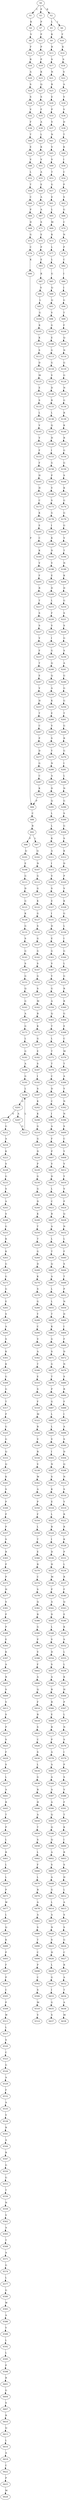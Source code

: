 strict digraph  {
	S0 -> S1 [ label = C ];
	S0 -> S2 [ label = R ];
	S0 -> S3 [ label = P ];
	S1 -> S4 [ label = K ];
	S2 -> S5 [ label = L ];
	S2 -> S6 [ label = I ];
	S3 -> S7 [ label = P ];
	S4 -> S8 [ label = V ];
	S5 -> S9 [ label = K ];
	S6 -> S10 [ label = F ];
	S7 -> S11 [ label = P ];
	S8 -> S12 [ label = F ];
	S9 -> S13 [ label = R ];
	S10 -> S14 [ label = K ];
	S11 -> S15 [ label = P ];
	S12 -> S16 [ label = R ];
	S13 -> S17 [ label = S ];
	S14 -> S18 [ label = S ];
	S15 -> S19 [ label = P ];
	S16 -> S20 [ label = A ];
	S17 -> S21 [ label = N ];
	S18 -> S22 [ label = S ];
	S19 -> S23 [ label = K ];
	S20 -> S24 [ label = S ];
	S21 -> S25 [ label = R ];
	S22 -> S26 [ label = A ];
	S23 -> S27 [ label = Q ];
	S24 -> S28 [ label = S ];
	S25 -> S29 [ label = E ];
	S26 -> S30 [ label = V ];
	S27 -> S31 [ label = S ];
	S28 -> S32 [ label = V ];
	S29 -> S33 [ label = P ];
	S30 -> S34 [ label = V ];
	S31 -> S35 [ label = F ];
	S32 -> S36 [ label = F ];
	S33 -> S37 [ label = V ];
	S34 -> S38 [ label = D ];
	S35 -> S39 [ label = A ];
	S36 -> S40 [ label = T ];
	S37 -> S41 [ label = N ];
	S38 -> S42 [ label = T ];
	S39 -> S43 [ label = L ];
	S40 -> S44 [ label = E ];
	S41 -> S45 [ label = V ];
	S42 -> S46 [ label = K ];
	S43 -> S47 [ label = K ];
	S44 -> S48 [ label = V ];
	S45 -> S49 [ label = V ];
	S46 -> S50 [ label = I ];
	S47 -> S51 [ label = V ];
	S48 -> S52 [ label = L ];
	S49 -> S53 [ label = T ];
	S50 -> S54 [ label = C ];
	S51 -> S55 [ label = A ];
	S52 -> S56 [ label = T ];
	S53 -> S57 [ label = G ];
	S54 -> S58 [ label = P ];
	S55 -> S59 [ label = E ];
	S56 -> S60 [ label = C ];
	S57 -> S61 [ label = E ];
	S58 -> S62 [ label = S ];
	S59 -> S63 [ label = A ];
	S60 -> S64 [ label = P ];
	S61 -> S65 [ label = L ];
	S62 -> S66 [ label = G ];
	S63 -> S67 [ label = A ];
	S64 -> S68 [ label = D ];
	S65 -> S69 [ label = M ];
	S66 -> S70 [ label = C ];
	S67 -> S71 [ label = S ];
	S68 -> S72 [ label = G ];
	S69 -> S73 [ label = K ];
	S70 -> S74 [ label = N ];
	S71 -> S75 [ label = E ];
	S72 -> S76 [ label = C ];
	S73 -> S77 [ label = L ];
	S74 -> S78 [ label = P ];
	S75 -> S79 [ label = P ];
	S76 -> S80 [ label = K ];
	S77 -> S81 [ label = L ];
	S78 -> S82 [ label = C ];
	S79 -> S83 [ label = E ];
	S80 -> S84 [ label = P ];
	S81 -> S85 [ label = G ];
	S82 -> S86 [ label = I ];
	S83 -> S87 [ label = K ];
	S84 -> S88 [ label = C ];
	S85 -> S89 [ label = Q ];
	S86 -> S90 [ label = I ];
	S87 -> S91 [ label = S ];
	S88 -> S92 [ label = R ];
	S89 -> S93 [ label = Q ];
	S90 -> S94 [ label = G ];
	S91 -> S95 [ label = L ];
	S92 -> S96 [ label = P ];
	S92 -> S97 [ label = L ];
	S93 -> S98 [ label = V ];
	S94 -> S99 [ label = T ];
	S95 -> S100 [ label = G ];
	S96 -> S101 [ label = Q ];
	S97 -> S102 [ label = Q ];
	S98 -> S103 [ label = G ];
	S99 -> S104 [ label = F ];
	S100 -> S105 [ label = K ];
	S101 -> S106 [ label = E ];
	S102 -> S107 [ label = N ];
	S103 -> S108 [ label = E ];
	S104 -> S109 [ label = Q ];
	S105 -> S110 [ label = K ];
	S106 -> S111 [ label = G ];
	S107 -> S112 [ label = G ];
	S108 -> S113 [ label = G ];
	S109 -> S114 [ label = N ];
	S110 -> S115 [ label = S ];
	S111 -> S116 [ label = D ];
	S112 -> S117 [ label = G ];
	S113 -> S118 [ label = G ];
	S114 -> S119 [ label = G ];
	S115 -> S120 [ label = D ];
	S116 -> S121 [ label = G ];
	S117 -> S122 [ label = K ];
	S118 -> S123 [ label = V ];
	S119 -> S124 [ label = G ];
	S120 -> S125 [ label = M ];
	S121 -> S126 [ label = K ];
	S122 -> S127 [ label = G ];
	S123 -> S128 [ label = D ];
	S124 -> S129 [ label = N ];
	S125 -> S130 [ label = E ];
	S126 -> S131 [ label = G ];
	S127 -> S132 [ label = S ];
	S128 -> S133 [ label = R ];
	S129 -> S134 [ label = G ];
	S130 -> S135 [ label = S ];
	S131 -> S136 [ label = S ];
	S132 -> S137 [ label = G ];
	S133 -> S138 [ label = L ];
	S134 -> S139 [ label = R ];
	S135 -> S140 [ label = L ];
	S136 -> S141 [ label = G ];
	S137 -> S142 [ label = G ];
	S138 -> S143 [ label = Q ];
	S139 -> S144 [ label = K ];
	S140 -> S145 [ label = V ];
	S141 -> S146 [ label = S ];
	S142 -> S147 [ label = S ];
	S143 -> S148 [ label = H ];
	S144 -> S149 [ label = R ];
	S145 -> S150 [ label = V ];
	S146 -> S151 [ label = G ];
	S147 -> S152 [ label = G ];
	S148 -> S153 [ label = I ];
	S149 -> S154 [ label = G ];
	S150 -> S155 [ label = F ];
	S151 -> S156 [ label = Q ];
	S152 -> S157 [ label = S ];
	S153 -> S158 [ label = G ];
	S154 -> S159 [ label = G ];
	S155 -> S160 [ label = F ];
	S156 -> S161 [ label = G ];
	S157 -> S162 [ label = M ];
	S158 -> S163 [ label = P ];
	S159 -> S164 [ label = S ];
	S160 -> S165 [ label = H ];
	S161 -> S166 [ label = A ];
	S162 -> S167 [ label = R ];
	S163 -> S168 [ label = V ];
	S164 -> S169 [ label = K ];
	S165 -> S170 [ label = H ];
	S166 -> S171 [ label = G ];
	S167 -> S172 [ label = K ];
	S168 -> S173 [ label = S ];
	S169 -> S174 [ label = G ];
	S170 -> S175 [ label = C ];
	S171 -> S176 [ label = L ];
	S172 -> S177 [ label = G ];
	S173 -> S178 [ label = G ];
	S174 -> S179 [ label = G ];
	S175 -> S180 [ label = K ];
	S176 -> S181 [ label = G ];
	S177 -> S182 [ label = E ];
	S178 -> S183 [ label = I ];
	S179 -> S184 [ label = G ];
	S180 -> S185 [ label = E ];
	S181 -> S186 [ label = A ];
	S182 -> S187 [ label = S ];
	S183 -> S188 [ label = K ];
	S184 -> S189 [ label = V ];
	S185 -> S190 [ label = C ];
	S186 -> S191 [ label = G ];
	S187 -> S192 [ label = I ];
	S188 -> S193 [ label = D ];
	S189 -> S194 [ label = T ];
	S190 -> S195 [ label = K ];
	S191 -> S196 [ label = L ];
	S192 -> S197 [ label = S ];
	S193 -> S198 [ label = V ];
	S194 -> S199 [ label = N ];
	S195 -> S200 [ label = V ];
	S196 -> S201 [ label = G ];
	S197 -> S202 [ label = K ];
	S198 -> S203 [ label = E ];
	S199 -> S204 [ label = K ];
	S200 -> S205 [ label = F ];
	S201 -> S206 [ label = S ];
	S201 -> S207 [ label = A ];
	S202 -> S208 [ label = K ];
	S203 -> S209 [ label = D ];
	S204 -> S210 [ label = D ];
	S205 -> S211 [ label = R ];
	S206 -> S212 [ label = G ];
	S207 -> S213 [ label = G ];
	S208 -> S214 [ label = G ];
	S209 -> S215 [ label = L ];
	S210 -> S216 [ label = G ];
	S211 -> S217 [ label = T ];
	S212 -> S218 [ label = A ];
	S213 -> S196 [ label = L ];
	S214 -> S219 [ label = G ];
	S215 -> S220 [ label = F ];
	S216 -> S221 [ label = S ];
	S217 -> S222 [ label = S ];
	S218 -> S223 [ label = K ];
	S219 -> S224 [ label = D ];
	S220 -> S225 [ label = V ];
	S221 -> S226 [ label = S ];
	S222 -> S227 [ label = S ];
	S223 -> S228 [ label = S ];
	S224 -> S229 [ label = P ];
	S225 -> S230 [ label = I ];
	S226 -> S231 [ label = G ];
	S227 -> S232 [ label = V ];
	S228 -> S233 [ label = G ];
	S229 -> S234 [ label = G ];
	S230 -> S235 [ label = G ];
	S231 -> S236 [ label = S ];
	S232 -> S237 [ label = F ];
	S233 -> S238 [ label = S ];
	S234 -> S239 [ label = G ];
	S235 -> S240 [ label = Q ];
	S236 -> S241 [ label = A ];
	S237 -> S242 [ label = T ];
	S238 -> S243 [ label = A ];
	S239 -> S244 [ label = D ];
	S240 -> S245 [ label = Q ];
	S241 -> S246 [ label = G ];
	S242 -> S247 [ label = E ];
	S243 -> S248 [ label = S ];
	S244 -> S249 [ label = K ];
	S245 -> S250 [ label = A ];
	S246 -> S251 [ label = G ];
	S247 -> S252 [ label = V ];
	S248 -> S253 [ label = G ];
	S249 -> S254 [ label = T ];
	S250 -> S255 [ label = K ];
	S251 -> S256 [ label = G ];
	S252 -> S257 [ label = H ];
	S253 -> S258 [ label = K ];
	S254 -> S259 [ label = T ];
	S255 -> S260 [ label = E ];
	S256 -> S261 [ label = T ];
	S257 -> S262 [ label = T ];
	S258 -> S263 [ label = K ];
	S259 -> S264 [ label = G ];
	S260 -> S265 [ label = V ];
	S261 -> S266 [ label = G ];
	S262 -> S267 [ label = C ];
	S263 -> S268 [ label = G ];
	S264 -> S269 [ label = D ];
	S265 -> S270 [ label = S ];
	S266 -> S271 [ label = R ];
	S267 -> S272 [ label = P ];
	S268 -> S273 [ label = G ];
	S269 -> S274 [ label = K ];
	S270 -> S275 [ label = Y ];
	S271 -> S276 [ label = G ];
	S272 -> S277 [ label = D ];
	S273 -> S278 [ label = G ];
	S274 -> S279 [ label = S ];
	S275 -> S280 [ label = N ];
	S276 -> S281 [ label = I ];
	S277 -> S282 [ label = G ];
	S278 -> S283 [ label = E ];
	S279 -> S284 [ label = G ];
	S280 -> S285 [ label = A ];
	S281 -> S286 [ label = L ];
	S282 -> S287 [ label = C ];
	S283 -> S288 [ label = S ];
	S284 -> S289 [ label = Y ];
	S285 -> S290 [ label = D ];
	S286 -> S291 [ label = N ];
	S287 -> S292 [ label = K ];
	S288 -> S293 [ label = A ];
	S289 -> S294 [ label = C ];
	S290 -> S295 [ label = Q ];
	S291 -> S296 [ label = G ];
	S292 -> S84 [ label = P ];
	S293 -> S297 [ label = S ];
	S294 -> S298 [ label = V ];
	S295 -> S299 [ label = L ];
	S296 -> S300 [ label = S ];
	S297 -> S301 [ label = K ];
	S298 -> S302 [ label = A ];
	S299 -> S303 [ label = L ];
	S300 -> S304 [ label = G ];
	S301 -> S305 [ label = K ];
	S302 -> S306 [ label = T ];
	S303 -> S307 [ label = K ];
	S304 -> S308 [ label = S ];
	S305 -> S309 [ label = G ];
	S306 -> S310 [ label = E ];
	S307 -> S311 [ label = A ];
	S308 -> S312 [ label = K ];
	S309 -> S313 [ label = G ];
	S310 -> S314 [ label = S ];
	S311 -> S315 [ label = I ];
	S312 -> S316 [ label = D ];
	S313 -> S317 [ label = T ];
	S314 -> S318 [ label = F ];
	S315 -> S319 [ label = V ];
	S316 -> S320 [ label = P ];
	S317 -> S321 [ label = P ];
	S318 -> S322 [ label = M ];
	S319 -> S323 [ label = S ];
	S320 -> S324 [ label = V ];
	S321 -> S325 [ label = G ];
	S322 -> S326 [ label = R ];
	S323 -> S327 [ label = E ];
	S324 -> S328 [ label = K ];
	S325 -> S329 [ label = G ];
	S326 -> S330 [ label = V ];
	S327 -> S331 [ label = I ];
	S328 -> S332 [ label = G ];
	S329 -> S333 [ label = Q ];
	S330 -> S334 [ label = R ];
	S331 -> S335 [ label = D ];
	S332 -> S336 [ label = L ];
	S333 -> S337 [ label = Q ];
	S334 -> S338 [ label = V ];
	S335 -> S339 [ label = E ];
	S336 -> S340 [ label = I ];
	S337 -> S341 [ label = K ];
	S338 -> S342 [ label = W ];
	S339 -> S343 [ label = G ];
	S340 -> S344 [ label = G ];
	S341 -> S345 [ label = S ];
	S342 -> S346 [ label = A ];
	S343 -> S347 [ label = V ];
	S344 -> S348 [ label = L ];
	S345 -> S349 [ label = P ];
	S346 -> S350 [ label = P ];
	S347 -> S351 [ label = Y ];
	S348 -> S352 [ label = G ];
	S349 -> S353 [ label = P ];
	S350 -> S354 [ label = F ];
	S351 -> S355 [ label = G ];
	S352 -> S356 [ label = R ];
	S353 -> S357 [ label = P ];
	S354 -> S358 [ label = L ];
	S355 -> S359 [ label = A ];
	S356 -> S360 [ label = R ];
	S357 -> S361 [ label = S ];
	S358 -> S362 [ label = T ];
	S359 -> S363 [ label = Q ];
	S360 -> S364 [ label = G ];
	S361 -> S365 [ label = R ];
	S362 -> S366 [ label = E ];
	S363 -> S367 [ label = T ];
	S364 -> S368 [ label = E ];
	S365 -> S369 [ label = P ];
	S366 -> S370 [ label = R ];
	S367 -> S371 [ label = L ];
	S368 -> S372 [ label = C ];
	S369 -> S373 [ label = P ];
	S370 -> S374 [ label = C ];
	S371 -> S375 [ label = T ];
	S372 -> S376 [ label = M ];
	S373 -> S377 [ label = H ];
	S374 -> S378 [ label = S ];
	S375 -> S379 [ label = T ];
	S376 -> S380 [ label = T ];
	S377 -> S381 [ label = S ];
	S378 -> S382 [ label = Q ];
	S379 -> S383 [ label = C ];
	S380 -> S384 [ label = A ];
	S381 -> S385 [ label = P ];
	S382 -> S386 [ label = R ];
	S383 -> S387 [ label = D ];
	S384 -> S388 [ label = Y ];
	S385 -> S389 [ label = P ];
	S386 -> S390 [ label = G ];
	S387 -> S391 [ label = C ];
	S388 -> S392 [ label = N ];
	S389 -> S393 [ label = E ];
	S390 -> S394 [ label = P ];
	S391 -> S395 [ label = I ];
	S392 -> S396 [ label = N ];
	S393 -> S397 [ label = K ];
	S394 -> S398 [ label = V ];
	S395 -> S399 [ label = A ];
	S396 -> S400 [ label = S ];
	S397 -> S401 [ label = A ];
	S398 -> S402 [ label = F ];
	S399 -> S403 [ label = F ];
	S400 -> S404 [ label = C ];
	S401 -> S405 [ label = R ];
	S402 -> S406 [ label = A ];
	S403 -> S407 [ label = P ];
	S404 -> S408 [ label = Y ];
	S405 -> S409 [ label = S ];
	S406 -> S410 [ label = Q ];
	S407 -> S411 [ label = V ];
	S408 -> S412 [ label = V ];
	S409 -> S413 [ label = V ];
	S410 -> S414 [ label = F ];
	S411 -> S415 [ label = D ];
	S412 -> S416 [ label = Y ];
	S413 -> S417 [ label = S ];
	S414 -> S418 [ label = R ];
	S415 -> S419 [ label = L ];
	S416 -> S420 [ label = V ];
	S417 -> S421 [ label = P ];
	S418 -> S422 [ label = S ];
	S419 -> S423 [ label = C ];
	S420 -> S424 [ label = P ];
	S421 -> S425 [ label = S ];
	S422 -> S426 [ label = C ];
	S423 -> S427 [ label = R ];
	S424 -> S428 [ label = Q ];
	S425 -> S429 [ label = F ];
	S426 -> S430 [ label = S ];
	S427 -> S431 [ label = A ];
	S428 -> S432 [ label = N ];
	S429 -> S433 [ label = S ];
	S430 -> S434 [ label = L ];
	S431 -> S435 [ label = L ];
	S432 -> S436 [ label = L ];
	S433 -> S437 [ label = L ];
	S434 -> S438 [ label = G ];
	S435 -> S439 [ label = T ];
	S436 -> S440 [ label = F ];
	S437 -> S441 [ label = A ];
	S438 -> S442 [ label = R ];
	S439 -> S443 [ label = Q ];
	S440 -> S444 [ label = S ];
	S441 -> S445 [ label = R ];
	S442 -> S446 [ label = H ];
	S443 -> S447 [ label = A ];
	S444 -> S448 [ label = T ];
	S445 -> S449 [ label = T ];
	S446 -> S450 [ label = A ];
	S447 -> S451 [ label = L ];
	S448 -> S452 [ label = P ];
	S449 -> S453 [ label = P ];
	S450 -> S454 [ label = T ];
	S451 -> S455 [ label = L ];
	S452 -> S456 [ label = N ];
	S453 -> S457 [ label = L ];
	S454 -> S458 [ label = S ];
	S455 -> S459 [ label = T ];
	S456 -> S460 [ label = D ];
	S457 -> S461 [ label = R ];
	S458 -> S462 [ label = L ];
	S459 -> S463 [ label = K ];
	S460 -> S464 [ label = I ];
	S461 -> S465 [ label = L ];
	S462 -> S466 [ label = F ];
	S463 -> S467 [ label = G ];
	S464 -> S468 [ label = F ];
	S465 -> S469 [ label = L ];
	S466 -> S470 [ label = L ];
	S467 -> S471 [ label = S ];
	S468 -> S472 [ label = D ];
	S469 -> S473 [ label = P ];
	S470 -> S474 [ label = R ];
	S471 -> S475 [ label = G ];
	S472 -> S476 [ label = N ];
	S473 -> S477 [ label = W ];
	S474 -> S478 [ label = A ];
	S475 -> S479 [ label = T ];
	S476 -> S480 [ label = S ];
	S477 -> S481 [ label = L ];
	S478 -> S482 [ label = A ];
	S479 -> S483 [ label = P ];
	S480 -> S484 [ label = R ];
	S481 -> S485 [ label = Q ];
	S482 -> S486 [ label = S ];
	S483 -> S487 [ label = G ];
	S484 -> S488 [ label = F ];
	S485 -> S489 [ label = K ];
	S486 -> S490 [ label = T ];
	S487 -> S491 [ label = L ];
	S488 -> S492 [ label = I ];
	S489 -> S493 [ label = P ];
	S490 -> S494 [ label = C ];
	S491 -> S495 [ label = L ];
	S492 -> S496 [ label = A ];
	S493 -> S497 [ label = F ];
	S494 -> S498 [ label = P ];
	S495 -> S499 [ label = V ];
	S496 -> S500 [ label = S ];
	S497 -> S501 [ label = P ];
	S498 -> S502 [ label = C ];
	S499 -> S503 [ label = I ];
	S500 -> S504 [ label = D ];
	S501 -> S505 [ label = C ];
	S502 -> S506 [ label = S ];
	S503 -> S507 [ label = N ];
	S504 -> S508 [ label = Q ];
	S505 -> S509 [ label = P ];
	S506 -> S510 [ label = M ];
	S507 -> S511 [ label = S ];
	S508 -> S512 [ label = N ];
	S509 -> S513 [ label = W ];
	S510 -> S514 [ label = V ];
	S511 -> S515 [ label = K ];
	S512 -> S516 [ label = S ];
	S513 -> S517 [ label = L ];
	S515 -> S518 [ label = E ];
	S516 -> S519 [ label = Y ];
	S517 -> S520 [ label = S ];
	S518 -> S521 [ label = L ];
	S519 -> S522 [ label = R ];
	S520 -> S523 [ label = C ];
	S521 -> S524 [ label = R ];
	S522 -> S525 [ label = R ];
	S523 -> S526 [ label = G ];
	S524 -> S527 [ label = I ];
	S525 -> S528 [ label = K ];
	S526 -> S529 [ label = A ];
	S527 -> S530 [ label = D ];
	S528 -> S531 [ label = P ];
	S529 -> S532 [ label = F ];
	S530 -> S533 [ label = H ];
	S531 -> S534 [ label = L ];
	S532 -> S535 [ label = A ];
	S533 -> S536 [ label = M ];
	S534 -> S537 [ label = R ];
	S535 -> S538 [ label = V ];
	S536 -> S539 [ label = P ];
	S537 -> S540 [ label = F ];
	S538 -> S541 [ label = R ];
	S539 -> S542 [ label = A ];
	S540 -> S543 [ label = Q ];
	S541 -> S544 [ label = A ];
	S542 -> S545 [ label = D ];
	S543 -> S546 [ label = E ];
	S544 -> S547 [ label = R ];
	S545 -> S548 [ label = L ];
	S546 -> S549 [ label = K ];
	S547 -> S550 [ label = G ];
	S548 -> S551 [ label = V ];
	S549 -> S552 [ label = S ];
	S550 -> S553 [ label = G ];
	S551 -> S554 [ label = D ];
	S552 -> S555 [ label = L ];
	S553 -> S556 [ label = T ];
	S554 -> S557 [ label = S ];
	S555 -> S558 [ label = L ];
	S556 -> S559 [ label = N ];
	S557 -> S560 [ label = A ];
	S558 -> S561 [ label = K ];
	S559 -> S562 [ label = V ];
	S560 -> S563 [ label = R ];
	S561 -> S564 [ label = H ];
	S562 -> S565 [ label = A ];
	S563 -> S566 [ label = R ];
	S564 -> S567 [ label = P ];
	S565 -> S568 [ label = T ];
	S566 -> S569 [ label = E ];
	S567 -> S570 [ label = L ];
	S568 -> S571 [ label = A ];
	S569 -> S572 [ label = R ];
	S570 -> S573 [ label = N ];
	S571 -> S574 [ label = G ];
	S572 -> S575 [ label = P ];
	S573 -> S576 [ label = S ];
	S574 -> S577 [ label = L ];
	S575 -> S578 [ label = A ];
	S576 -> S579 [ label = I ];
	S577 -> S580 [ label = G ];
	S578 -> S581 [ label = A ];
	S579 -> S582 [ label = P ];
	S580 -> S583 [ label = W ];
	S581 -> S584 [ label = A ];
	S582 -> S585 [ label = S ];
	S583 -> S586 [ label = A ];
	S584 -> S587 [ label = A ];
	S585 -> S588 [ label = V ];
	S586 -> S589 [ label = Y ];
	S587 -> S590 [ label = A ];
	S588 -> S591 [ label = F ];
	S589 -> S592 [ label = L ];
	S590 -> S593 [ label = Q ];
	S591 -> S594 [ label = T ];
	S592 -> S595 [ label = L ];
	S593 -> S596 [ label = Q ];
	S594 -> S597 [ label = K ];
	S595 -> S598 [ label = P ];
	S596 -> S599 [ label = Q ];
	S597 -> S600 [ label = I ];
	S598 -> S601 [ label = R ];
	S599 -> S602 [ label = A ];
	S600 -> S603 [ label = R ];
	S601 -> S604 [ label = G ];
	S602 -> S605 [ label = S ];
	S603 -> S606 [ label = S ];
	S604 -> S607 [ label = S ];
	S605 -> S608 [ label = A ];
	S606 -> S609 [ label = H ];
	S607 -> S610 [ label = R ];
	S608 -> S611 [ label = G ];
	S609 -> S612 [ label = L ];
	S610 -> S613 [ label = Q ];
	S611 -> S614 [ label = L ];
	S612 -> S615 [ label = A ];
	S613 -> S616 [ label = L ];
	S614 -> S617 [ label = A ];
	S615 -> S618 [ label = S ];
	S616 -> S619 [ label = A ];
	S617 -> S620 [ label = N ];
	S618 -> S621 [ label = S ];
	S619 -> S622 [ label = C ];
	S620 -> S623 [ label = S ];
	S621 -> S624 [ label = G ];
	S622 -> S625 [ label = P ];
	S623 -> S626 [ label = H ];
	S624 -> S627 [ label = C ];
	S625 -> S628 [ label = M ];
	S626 -> S629 [ label = L ];
	S627 -> S630 [ label = R ];
	S629 -> S631 [ label = G ];
	S630 -> S632 [ label = A ];
	S631 -> S633 [ label = I ];
	S632 -> S634 [ label = T ];
	S633 -> S635 [ label = G ];
	S634 -> S636 [ label = A ];
	S635 -> S637 [ label = S ];
	S636 -> S638 [ label = M ];
}
